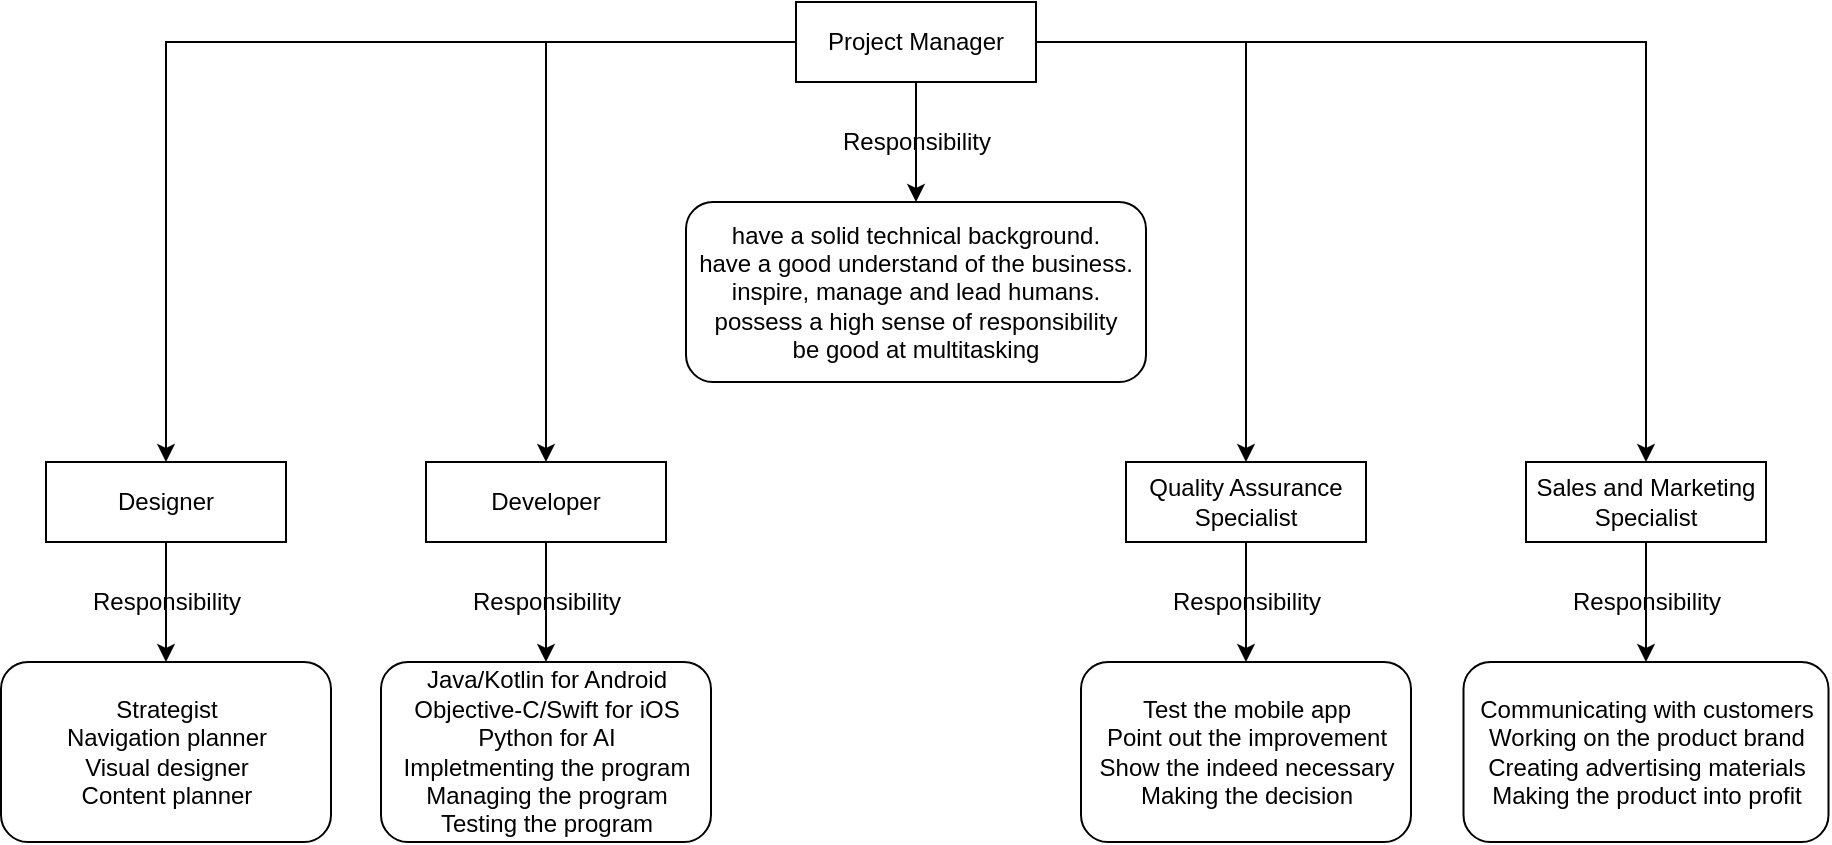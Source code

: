 <mxfile version="17.2.4" type="github">
  <diagram id="8Ng9BIpr5JO159I3pUD2" name="Page-1">
    <mxGraphModel dx="1038" dy="521" grid="1" gridSize="10" guides="1" tooltips="1" connect="1" arrows="1" fold="1" page="1" pageScale="1" pageWidth="1654" pageHeight="2336" math="0" shadow="0">
      <root>
        <mxCell id="0" />
        <mxCell id="1" parent="0" />
        <mxCell id="96ath5VRiqGl4S-wtM1g-3" style="edgeStyle=orthogonalEdgeStyle;rounded=0;orthogonalLoop=1;jettySize=auto;html=1;" edge="1" parent="1" source="96ath5VRiqGl4S-wtM1g-1" target="96ath5VRiqGl4S-wtM1g-2">
          <mxGeometry relative="1" as="geometry" />
        </mxCell>
        <mxCell id="96ath5VRiqGl4S-wtM1g-22" style="edgeStyle=orthogonalEdgeStyle;rounded=0;orthogonalLoop=1;jettySize=auto;html=1;entryX=0.5;entryY=0;entryDx=0;entryDy=0;" edge="1" parent="1" source="96ath5VRiqGl4S-wtM1g-1" target="96ath5VRiqGl4S-wtM1g-5">
          <mxGeometry relative="1" as="geometry" />
        </mxCell>
        <mxCell id="96ath5VRiqGl4S-wtM1g-23" style="edgeStyle=orthogonalEdgeStyle;rounded=0;orthogonalLoop=1;jettySize=auto;html=1;entryX=0.5;entryY=0;entryDx=0;entryDy=0;" edge="1" parent="1" source="96ath5VRiqGl4S-wtM1g-1" target="96ath5VRiqGl4S-wtM1g-6">
          <mxGeometry relative="1" as="geometry" />
        </mxCell>
        <mxCell id="96ath5VRiqGl4S-wtM1g-24" style="edgeStyle=orthogonalEdgeStyle;rounded=0;orthogonalLoop=1;jettySize=auto;html=1;entryX=0.5;entryY=0;entryDx=0;entryDy=0;" edge="1" parent="1" source="96ath5VRiqGl4S-wtM1g-1" target="96ath5VRiqGl4S-wtM1g-7">
          <mxGeometry relative="1" as="geometry" />
        </mxCell>
        <mxCell id="96ath5VRiqGl4S-wtM1g-25" style="edgeStyle=orthogonalEdgeStyle;rounded=0;orthogonalLoop=1;jettySize=auto;html=1;entryX=0.5;entryY=0;entryDx=0;entryDy=0;" edge="1" parent="1" source="96ath5VRiqGl4S-wtM1g-1" target="96ath5VRiqGl4S-wtM1g-8">
          <mxGeometry relative="1" as="geometry" />
        </mxCell>
        <mxCell id="96ath5VRiqGl4S-wtM1g-1" value="Project Manager" style="rounded=0;whiteSpace=wrap;html=1;" vertex="1" parent="1">
          <mxGeometry x="455" y="70" width="120" height="40" as="geometry" />
        </mxCell>
        <mxCell id="96ath5VRiqGl4S-wtM1g-2" value="have a solid technical background.&lt;br&gt;have a good understand of the business.&lt;br&gt;inspire, manage and lead humans.&lt;br&gt;possess a high sense of responsibility&lt;br&gt;be good at multitasking" style="rounded=1;whiteSpace=wrap;html=1;" vertex="1" parent="1">
          <mxGeometry x="400" y="170" width="230" height="90" as="geometry" />
        </mxCell>
        <mxCell id="96ath5VRiqGl4S-wtM1g-4" value="Responsibility" style="text;html=1;align=center;verticalAlign=middle;resizable=0;points=[];autosize=1;strokeColor=none;fillColor=none;" vertex="1" parent="1">
          <mxGeometry x="470" y="130" width="90" height="20" as="geometry" />
        </mxCell>
        <mxCell id="96ath5VRiqGl4S-wtM1g-10" style="edgeStyle=orthogonalEdgeStyle;rounded=0;orthogonalLoop=1;jettySize=auto;html=1;entryX=0.5;entryY=0;entryDx=0;entryDy=0;" edge="1" parent="1" source="96ath5VRiqGl4S-wtM1g-5" target="96ath5VRiqGl4S-wtM1g-9">
          <mxGeometry relative="1" as="geometry" />
        </mxCell>
        <mxCell id="96ath5VRiqGl4S-wtM1g-5" value="Designer" style="rounded=0;whiteSpace=wrap;html=1;" vertex="1" parent="1">
          <mxGeometry x="80" y="300" width="120" height="40" as="geometry" />
        </mxCell>
        <mxCell id="96ath5VRiqGl4S-wtM1g-13" style="edgeStyle=orthogonalEdgeStyle;rounded=0;orthogonalLoop=1;jettySize=auto;html=1;entryX=0.5;entryY=0;entryDx=0;entryDy=0;" edge="1" parent="1" source="96ath5VRiqGl4S-wtM1g-6" target="96ath5VRiqGl4S-wtM1g-11">
          <mxGeometry relative="1" as="geometry" />
        </mxCell>
        <mxCell id="96ath5VRiqGl4S-wtM1g-6" value="Developer" style="rounded=0;whiteSpace=wrap;html=1;" vertex="1" parent="1">
          <mxGeometry x="270" y="300" width="120" height="40" as="geometry" />
        </mxCell>
        <mxCell id="96ath5VRiqGl4S-wtM1g-20" style="edgeStyle=orthogonalEdgeStyle;rounded=0;orthogonalLoop=1;jettySize=auto;html=1;entryX=0.5;entryY=0;entryDx=0;entryDy=0;" edge="1" parent="1" source="96ath5VRiqGl4S-wtM1g-7" target="96ath5VRiqGl4S-wtM1g-15">
          <mxGeometry relative="1" as="geometry" />
        </mxCell>
        <mxCell id="96ath5VRiqGl4S-wtM1g-7" value="Quality Assurance Specialist" style="rounded=0;whiteSpace=wrap;html=1;" vertex="1" parent="1">
          <mxGeometry x="620" y="300" width="120" height="40" as="geometry" />
        </mxCell>
        <mxCell id="96ath5VRiqGl4S-wtM1g-21" style="edgeStyle=orthogonalEdgeStyle;rounded=0;orthogonalLoop=1;jettySize=auto;html=1;entryX=0.5;entryY=0;entryDx=0;entryDy=0;" edge="1" parent="1" source="96ath5VRiqGl4S-wtM1g-8" target="96ath5VRiqGl4S-wtM1g-16">
          <mxGeometry relative="1" as="geometry" />
        </mxCell>
        <mxCell id="96ath5VRiqGl4S-wtM1g-8" value="Sales and Marketing Specialist" style="rounded=0;whiteSpace=wrap;html=1;" vertex="1" parent="1">
          <mxGeometry x="820" y="300" width="120" height="40" as="geometry" />
        </mxCell>
        <mxCell id="96ath5VRiqGl4S-wtM1g-9" value="Strategist&lt;br&gt;Navigation planner&lt;br&gt;Visual designer&lt;br&gt;Content planner" style="rounded=1;whiteSpace=wrap;html=1;" vertex="1" parent="1">
          <mxGeometry x="57.5" y="400" width="165" height="90" as="geometry" />
        </mxCell>
        <mxCell id="96ath5VRiqGl4S-wtM1g-11" value="Java/Kotlin for Android&lt;br&gt;Objective-C/Swift for iOS&lt;br&gt;Python for AI&lt;br&gt;Impletmenting the program&lt;br&gt;Managing the program&lt;br&gt;Testing the program" style="rounded=1;whiteSpace=wrap;html=1;" vertex="1" parent="1">
          <mxGeometry x="247.5" y="400" width="165" height="90" as="geometry" />
        </mxCell>
        <mxCell id="96ath5VRiqGl4S-wtM1g-12" value="Responsibility" style="text;html=1;align=center;verticalAlign=middle;resizable=0;points=[];autosize=1;strokeColor=none;fillColor=none;" vertex="1" parent="1">
          <mxGeometry x="95" y="360" width="90" height="20" as="geometry" />
        </mxCell>
        <mxCell id="96ath5VRiqGl4S-wtM1g-14" value="Responsibility" style="text;html=1;align=center;verticalAlign=middle;resizable=0;points=[];autosize=1;strokeColor=none;fillColor=none;" vertex="1" parent="1">
          <mxGeometry x="285" y="360" width="90" height="20" as="geometry" />
        </mxCell>
        <mxCell id="96ath5VRiqGl4S-wtM1g-15" value="Test the mobile app&lt;br&gt;Point out the improvement&lt;br&gt;Show the indeed necessary&lt;br&gt;Making the decision" style="rounded=1;whiteSpace=wrap;html=1;" vertex="1" parent="1">
          <mxGeometry x="597.5" y="400" width="165" height="90" as="geometry" />
        </mxCell>
        <mxCell id="96ath5VRiqGl4S-wtM1g-16" value="Communicating with customers&lt;br&gt;Working on the product brand&lt;br&gt;Creating advertising materials&lt;br&gt;Making the product into profit" style="rounded=1;whiteSpace=wrap;html=1;" vertex="1" parent="1">
          <mxGeometry x="788.75" y="400" width="182.5" height="90" as="geometry" />
        </mxCell>
        <mxCell id="96ath5VRiqGl4S-wtM1g-26" value="Responsibility" style="text;html=1;align=center;verticalAlign=middle;resizable=0;points=[];autosize=1;strokeColor=none;fillColor=none;" vertex="1" parent="1">
          <mxGeometry x="635" y="360" width="90" height="20" as="geometry" />
        </mxCell>
        <mxCell id="96ath5VRiqGl4S-wtM1g-27" value="Responsibility" style="text;html=1;align=center;verticalAlign=middle;resizable=0;points=[];autosize=1;strokeColor=none;fillColor=none;" vertex="1" parent="1">
          <mxGeometry x="835" y="360" width="90" height="20" as="geometry" />
        </mxCell>
      </root>
    </mxGraphModel>
  </diagram>
</mxfile>
